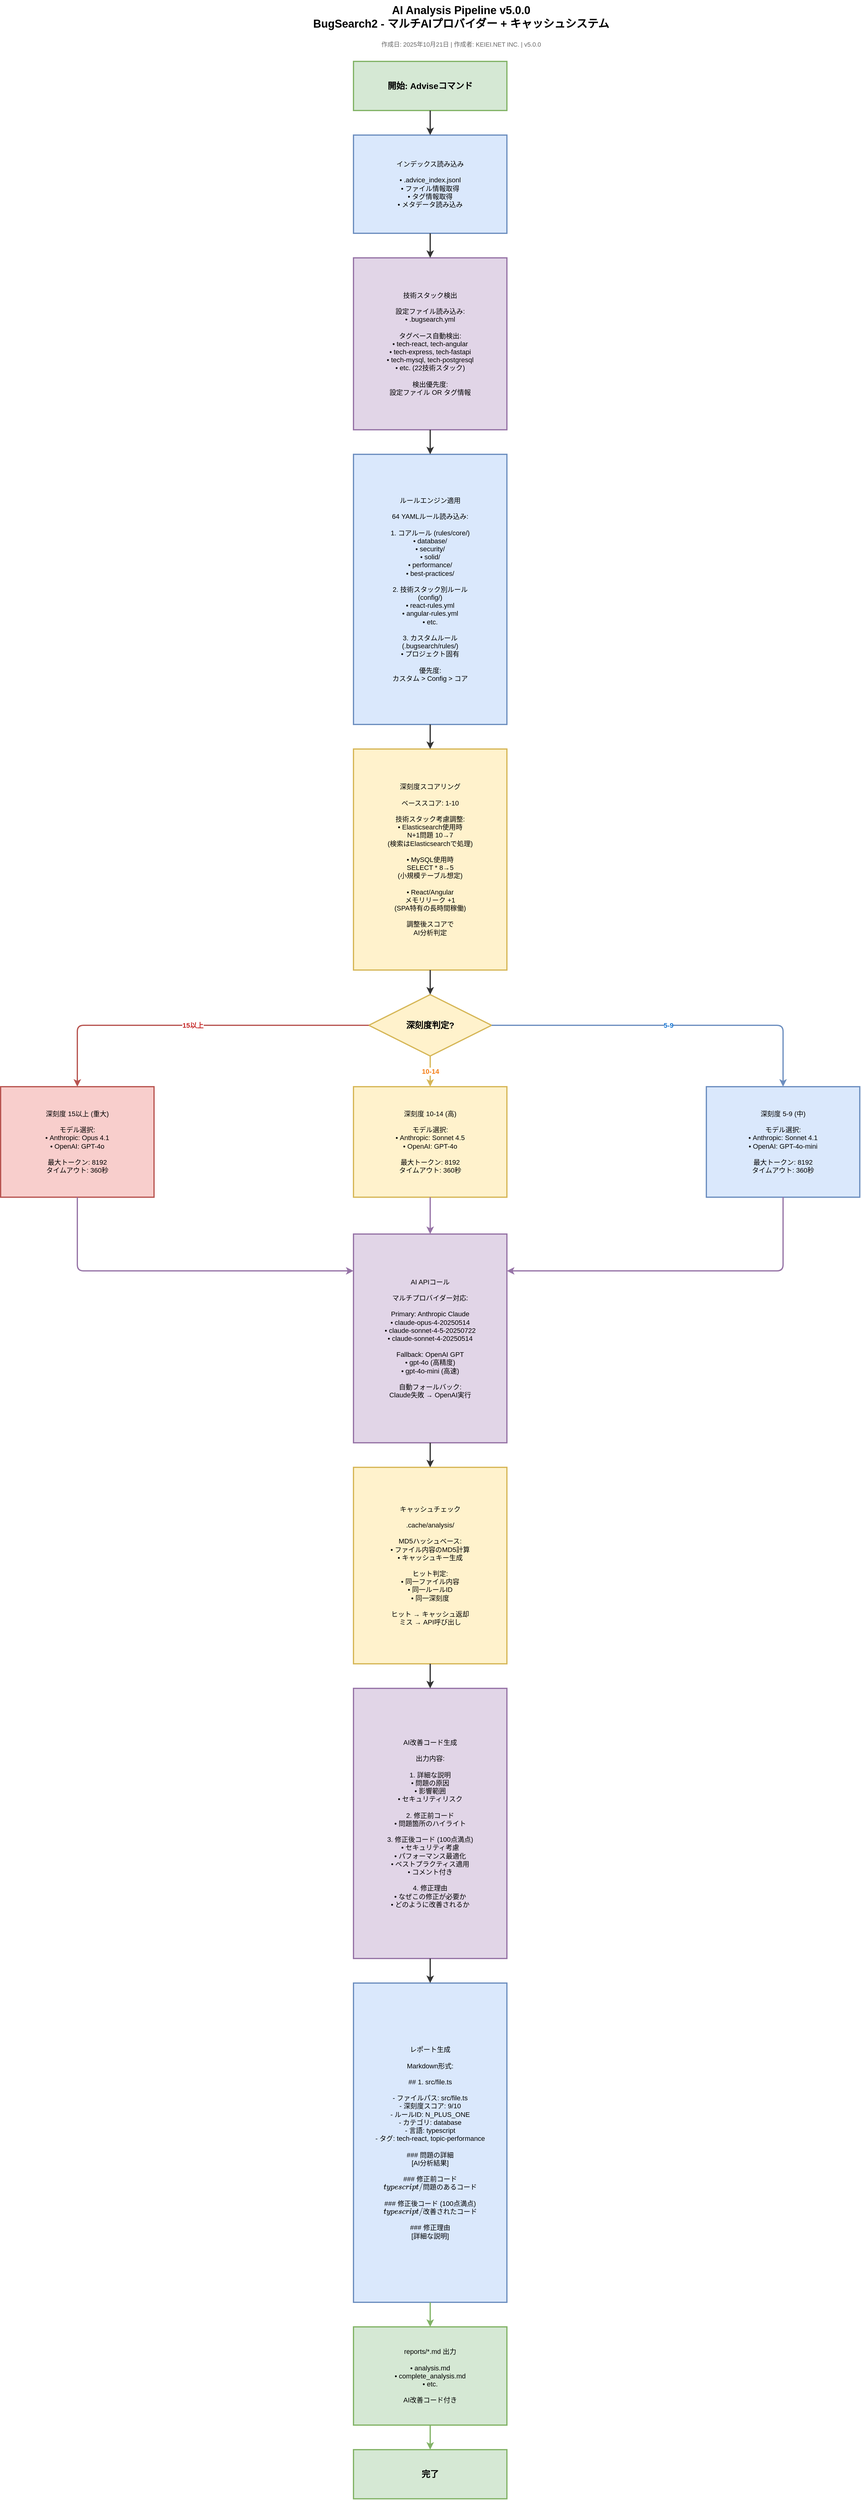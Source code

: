 <?xml version="1.0" encoding="UTF-8"?>
<mxfile type="device">
  <diagram name="AI Analysis Pipeline v5.0.0">
    <mxGraphModel dx="2000" dy="1200" grid="1" gridSize="10" background="#ffffff">
      <root>
        <mxCell id="0" />
        <mxCell id="1" parent="0" />

        <!-- タイトル -->
        <mxCell id="title" value="AI Analysis Pipeline v5.0.0&#xa;BugSearch2 - マルチAIプロバイダー + キャッシュシステム" style="text;html=1;fontSize=18;fontStyle=1;fontColor=#000000;align=center" vertex="1" parent="1">
          <mxGeometry x="700" y="30" width="700" height="60" as="geometry" />
        </mxCell>

        <!-- メタデータ -->
        <mxCell id="metadata" value="作成日: 2025年10月21日 | 作成者: KEIEI.NET INC. | v5.0.0" style="text;html=1;fontSize=10;fontColor=#666666;align=center" vertex="1" parent="1">
          <mxGeometry x="700" y="90" width="700" height="20" as="geometry" />
        </mxCell>

        <!-- 開始ノード -->
        <mxCell id="start" value="開始: Adviseコマンド" style="rounded=0;whiteSpace=wrap;html=1;spacing=10;spacingTop=10;spacingLeft=10;spacingRight=10;spacingBottom=10;fillColor=#d5e8d4;strokeColor=#82b366;fontColor=#000000;strokeWidth=2;fontSize=14;fontStyle=1" vertex="1" parent="1">
          <mxGeometry x="875" y="130" width="250" height="80" as="geometry" />
        </mxCell>

        <!-- インデックス読み込み -->
        <mxCell id="load_index" value="インデックス読み込み&#xa;&#xa;• .advice_index.jsonl&#xa;• ファイル情報取得&#xa;• タグ情報取得&#xa;• メタデータ読み込み" style="rounded=0;whiteSpace=wrap;html=1;spacing=10;spacingTop=10;spacingLeft=10;spacingRight=10;spacingBottom=10;fillColor=#dae8fc;strokeColor=#6c8ebf;fontColor=#000000;strokeWidth=2;fontSize=11" vertex="1" parent="1">
          <mxGeometry x="875" y="250" width="250" height="160" as="geometry" />
        </mxCell>

        <!-- 技術スタック検出 -->
        <mxCell id="tech_detect" value="技術スタック検出&#xa;&#xa;設定ファイル読み込み:&#xa;• .bugsearch.yml&#xa;&#xa;タグベース自動検出:&#xa;• tech-react, tech-angular&#xa;• tech-express, tech-fastapi&#xa;• tech-mysql, tech-postgresql&#xa;• etc. (22技術スタック)&#xa;&#xa;検出優先度:&#xa;設定ファイル OR タグ情報" style="rounded=0;whiteSpace=wrap;html=1;spacing=10;spacingTop=10;spacingLeft=10;spacingRight=10;spacingBottom=10;fillColor=#e1d5e7;strokeColor=#9673a6;fontColor=#000000;strokeWidth=2;fontSize=11" vertex="1" parent="1">
          <mxGeometry x="875" y="450" width="250" height="280" as="geometry" />
        </mxCell>

        <!-- ルールエンジン適用 -->
        <mxCell id="apply_rules" value="ルールエンジン適用&#xa;&#xa;64 YAMLルール読み込み:&#xa;&#xa;1. コアルール (rules/core/)&#xa;   • database/&#xa;   • security/&#xa;   • solid/&#xa;   • performance/&#xa;   • best-practices/&#xa;&#xa;2. 技術スタック別ルール&#xa;   (config/)&#xa;   • react-rules.yml&#xa;   • angular-rules.yml&#xa;   • etc.&#xa;&#xa;3. カスタムルール&#xa;   (.bugsearch/rules/)&#xa;   • プロジェクト固有&#xa;&#xa;優先度:&#xa;カスタム &gt; Config &gt; コア" style="rounded=0;whiteSpace=wrap;html=1;spacing=10;spacingTop=10;spacingLeft=10;spacingRight=10;spacingBottom=10;fillColor=#dae8fc;strokeColor=#6c8ebf;fontColor=#000000;strokeWidth=2;fontSize=11" vertex="1" parent="1">
          <mxGeometry x="875" y="770" width="250" height="440" as="geometry" />
        </mxCell>

        <!-- 深刻度スコアリング -->
        <mxCell id="severity_scoring" value="深刻度スコアリング&#xa;&#xa;ベーススコア: 1-10&#xa;&#xa;技術スタック考慮調整:&#xa;• Elasticsearch使用時&#xa;  N+1問題 10→7&#xa;  (検索はElasticsearchで処理)&#xa;&#xa;• MySQL使用時&#xa;  SELECT * 8→5&#xa;  (小規模テーブル想定)&#xa;&#xa;• React/Angular&#xa;  メモリリーク +1&#xa;  (SPA特有の長時間稼働)&#xa;&#xa;調整後スコアで&#xa;AI分析判定" style="rounded=0;whiteSpace=wrap;html=1;spacing=10;spacingTop=10;spacingLeft=10;spacingRight=10;spacingBottom=10;fillColor=#fff2cc;strokeColor=#d6b656;fontColor=#000000;strokeWidth=2;fontSize=11" vertex="1" parent="1">
          <mxGeometry x="875" y="1250" width="250" height="360" as="geometry" />
        </mxCell>

        <!-- AI分析判定分岐 -->
        <mxCell id="ai_decision" value="深刻度判定?" style="rhombus;whiteSpace=wrap;html=1;spacing=10;fillColor=#fff2cc;strokeColor=#d6b656;fontColor=#000000;strokeWidth=2;fontSize=14;fontStyle=1" vertex="1" parent="1">
          <mxGeometry x="900" y="1650" width="200" height="100" as="geometry" />
        </mxCell>

        <!-- 重大: Opus/GPT-4o -->
        <mxCell id="high_severity" value="深刻度 15以上 (重大)&#xa;&#xa;モデル選択:&#xa;• Anthropic: Opus 4.1&#xa;• OpenAI: GPT-4o&#xa;&#xa;最大トークン: 8192&#xa;タイムアウト: 360秒" style="rounded=0;whiteSpace=wrap;html=1;spacing=10;spacingTop=10;spacingLeft=10;spacingRight=10;spacingBottom=10;fillColor=#f8cecc;strokeColor=#b85450;fontColor=#000000;strokeWidth=2;fontSize=11" vertex="1" parent="1">
          <mxGeometry x="300" y="1800" width="250" height="180" as="geometry" />
        </mxCell>

        <!-- 中: Sonnet/GPT-4o -->
        <mxCell id="medium_severity" value="深刻度 10-14 (高)&#xa;&#xa;モデル選択:&#xa;• Anthropic: Sonnet 4.5&#xa;• OpenAI: GPT-4o&#xa;&#xa;最大トークン: 8192&#xa;タイムアウト: 360秒" style="rounded=0;whiteSpace=wrap;html=1;spacing=10;spacingTop=10;spacingLeft=10;spacingRight=10;spacingBottom=10;fillColor=#fff2cc;strokeColor=#d6b656;fontColor=#000000;strokeWidth=2;fontSize=11" vertex="1" parent="1">
          <mxGeometry x="875" y="1800" width="250" height="180" as="geometry" />
        </mxCell>

        <!-- 低: Sonnet/GPT-4o-mini -->
        <mxCell id="low_severity" value="深刻度 5-9 (中)&#xa;&#xa;モデル選択:&#xa;• Anthropic: Sonnet 4.1&#xa;• OpenAI: GPT-4o-mini&#xa;&#xa;最大トークン: 8192&#xa;タイムアウト: 360秒" style="rounded=0;whiteSpace=wrap;html=1;spacing=10;spacingTop=10;spacingLeft=10;spacingRight=10;spacingBottom=10;fillColor=#dae8fc;strokeColor=#6c8ebf;fontColor=#000000;strokeWidth=2;fontSize=11" vertex="1" parent="1">
          <mxGeometry x="1450" y="1800" width="250" height="180" as="geometry" />
        </mxCell>

        <!-- AI APIコール -->
        <mxCell id="ai_call" value="AI APIコール&#xa;&#xa;マルチプロバイダー対応:&#xa;&#xa;Primary: Anthropic Claude&#xa;• claude-opus-4-20250514&#xa;• claude-sonnet-4-5-20250722&#xa;• claude-sonnet-4-20250514&#xa;&#xa;Fallback: OpenAI GPT&#xa;• gpt-4o (高精度)&#xa;• gpt-4o-mini (高速)&#xa;&#xa;自動フォールバック:&#xa;Claude失敗 → OpenAI実行" style="rounded=0;whiteSpace=wrap;html=1;spacing=10;spacingTop=10;spacingLeft=10;spacingRight=10;spacingBottom=10;fillColor=#e1d5e7;strokeColor=#9673a6;fontColor=#000000;strokeWidth=2;fontSize=11" vertex="1" parent="1">
          <mxGeometry x="875" y="2040" width="250" height="340" as="geometry" />
        </mxCell>

        <!-- キャッシュチェック -->
        <mxCell id="cache_check" value="キャッシュチェック&#xa;&#xa;.cache/analysis/&#xa;&#xa;MD5ハッシュベース:&#xa;• ファイル内容のMD5計算&#xa;• キャッシュキー生成&#xa;&#xa;ヒット判定:&#xa;• 同一ファイル内容&#xa;• 同一ルールID&#xa;• 同一深刻度&#xa;&#xa;ヒット → キャッシュ返却&#xa;ミス → API呼び出し" style="rounded=0;whiteSpace=wrap;html=1;spacing=10;spacingTop=10;spacingLeft=10;spacingRight=10;spacingBottom=10;fillColor=#fff2cc;strokeColor=#d6b656;fontColor=#000000;strokeWidth=2;fontSize=11" vertex="1" parent="1">
          <mxGeometry x="875" y="2420" width="250" height="320" as="geometry" />
        </mxCell>

        <!-- AI改善コード生成 -->
        <mxCell id="improvement" value="AI改善コード生成&#xa;&#xa;出力内容:&#xa;&#xa;1. 詳細な説明&#xa;   • 問題の原因&#xa;   • 影響範囲&#xa;   • セキュリティリスク&#xa;&#xa;2. 修正前コード&#xa;   • 問題箇所のハイライト&#xa;&#xa;3. 修正後コード (100点満点)&#xa;   • セキュリティ考慮&#xa;   • パフォーマンス最適化&#xa;   • ベストプラクティス適用&#xa;   • コメント付き&#xa;&#xa;4. 修正理由&#xa;   • なぜこの修正が必要か&#xa;   • どのように改善されるか" style="rounded=0;whiteSpace=wrap;html=1;spacing=10;spacingTop=10;spacingLeft=10;spacingRight=10;spacingBottom=10;fillColor=#e1d5e7;strokeColor=#9673a6;fontColor=#000000;strokeWidth=2;fontSize=11" vertex="1" parent="1">
          <mxGeometry x="875" y="2780" width="250" height="440" as="geometry" />
        </mxCell>

        <!-- レポート生成 -->
        <mxCell id="report" value="レポート生成&#xa;&#xa;Markdown形式:&#xa;&#xa;## 1. src/file.ts&#xa;&#xa;- ファイルパス: src/file.ts&#xa;- 深刻度スコア: 9/10&#xa;- ルールID: N_PLUS_ONE&#xa;- カテゴリ: database&#xa;- 言語: typescript&#xa;- タグ: tech-react, topic-performance&#xa;&#xa;### 問題の詳細&#xa;[AI分析結果]&#xa;&#xa;### 修正前コード&#xa;```typescript&#xa;// 問題のあるコード&#xa;```&#xa;&#xa;### 修正後コード (100点満点)&#xa;```typescript&#xa;// 改善されたコード&#xa;```&#xa;&#xa;### 修正理由&#xa;[詳細な説明]" style="rounded=0;whiteSpace=wrap;html=1;spacing=10;spacingTop=10;spacingLeft=10;spacingRight=10;spacingBottom=10;fillColor=#dae8fc;strokeColor=#6c8ebf;fontColor=#000000;strokeWidth=2;fontSize=11" vertex="1" parent="1">
          <mxGeometry x="875" y="3260" width="250" height="520" as="geometry" />
        </mxCell>

        <!-- reports/*.md 出力 -->
        <mxCell id="output" value="reports/*.md 出力&#xa;&#xa;• analysis.md&#xa;• complete_analysis.md&#xa;• etc.&#xa;&#xa;AI改善コード付き" style="rounded=0;whiteSpace=wrap;html=1;spacing=10;spacingTop=10;spacingLeft=10;spacingRight=10;spacingBottom=10;fillColor=#d5e8d4;strokeColor=#82b366;fontColor=#000000;strokeWidth=2;fontSize=11" vertex="1" parent="1">
          <mxGeometry x="875" y="3820" width="250" height="160" as="geometry" />
        </mxCell>

        <!-- 完了 -->
        <mxCell id="complete" value="完了" style="rounded=0;whiteSpace=wrap;html=1;spacing=10;spacingTop=10;spacingLeft=10;spacingRight=10;spacingBottom=10;fillColor=#d5e8d4;strokeColor=#82b366;fontColor=#000000;strokeWidth=2;fontSize=14;fontStyle=1" vertex="1" parent="1">
          <mxGeometry x="875" y="4020" width="250" height="80" as="geometry" />
        </mxCell>

        <!-- 接続線 -->
        <mxCell id="flow1" value="" style="endArrow=classic;html=1;strokeColor=#333333;strokeWidth=2;edgeStyle=orthogonalEdgeStyle" edge="1" parent="1" source="start" target="load_index">
          <mxGeometry relative="1" as="geometry" />
        </mxCell>

        <mxCell id="flow2" value="" style="endArrow=classic;html=1;strokeColor=#333333;strokeWidth=2;edgeStyle=orthogonalEdgeStyle" edge="1" parent="1" source="load_index" target="tech_detect">
          <mxGeometry relative="1" as="geometry" />
        </mxCell>

        <mxCell id="flow3" value="" style="endArrow=classic;html=1;strokeColor=#333333;strokeWidth=2;edgeStyle=orthogonalEdgeStyle" edge="1" parent="1" source="tech_detect" target="apply_rules">
          <mxGeometry relative="1" as="geometry" />
        </mxCell>

        <mxCell id="flow4" value="" style="endArrow=classic;html=1;strokeColor=#333333;strokeWidth=2;edgeStyle=orthogonalEdgeStyle" edge="1" parent="1" source="apply_rules" target="severity_scoring">
          <mxGeometry relative="1" as="geometry" />
        </mxCell>

        <mxCell id="flow5" value="" style="endArrow=classic;html=1;strokeColor=#333333;strokeWidth=2;edgeStyle=orthogonalEdgeStyle" edge="1" parent="1" source="severity_scoring" target="ai_decision">
          <mxGeometry relative="1" as="geometry" />
        </mxCell>

        <!-- 分岐線 -->
        <mxCell id="flow_high" value="15以上" style="endArrow=classic;html=1;strokeColor=#b85450;strokeWidth=2;fontColor=#c62828;fontSize=11;fontStyle=1;labelBackgroundColor=#FFFFFF;labelBorderColor=none;edgeStyle=orthogonalEdgeStyle" edge="1" parent="1" source="ai_decision" target="high_severity">
          <mxGeometry relative="1" as="geometry">
            <Array as="points">
              <mxPoint x="425" y="1700" />
            </Array>
          </mxGeometry>
        </mxCell>

        <mxCell id="flow_medium" value="10-14" style="endArrow=classic;html=1;strokeColor=#d6b656;strokeWidth=2;fontColor=#f57f17;fontSize=11;fontStyle=1;labelBackgroundColor=#FFFFFF;labelBorderColor=none;edgeStyle=orthogonalEdgeStyle" edge="1" parent="1" source="ai_decision" target="medium_severity">
          <mxGeometry relative="1" as="geometry" />
        </mxCell>

        <mxCell id="flow_low" value="5-9" style="endArrow=classic;html=1;strokeColor=#6c8ebf;strokeWidth=2;fontColor=#1976d2;fontSize=11;fontStyle=1;labelBackgroundColor=#FFFFFF;labelBorderColor=none;edgeStyle=orthogonalEdgeStyle" edge="1" parent="1" source="ai_decision" target="low_severity">
          <mxGeometry relative="1" as="geometry">
            <Array as="points">
              <mxPoint x="1575" y="1700" />
            </Array>
          </mxGeometry>
        </mxCell>

        <!-- 合流線 -->
        <mxCell id="flow_high2" value="" style="endArrow=classic;html=1;strokeColor=#9673a6;strokeWidth=2;edgeStyle=orthogonalEdgeStyle" edge="1" parent="1" source="high_severity" target="ai_call">
          <mxGeometry relative="1" as="geometry">
            <Array as="points">
              <mxPoint x="425" y="2100" />
              <mxPoint x="1000" y="2100" />
            </Array>
          </mxGeometry>
        </mxCell>

        <mxCell id="flow_medium2" value="" style="endArrow=classic;html=1;strokeColor=#9673a6;strokeWidth=2;edgeStyle=orthogonalEdgeStyle" edge="1" parent="1" source="medium_severity" target="ai_call">
          <mxGeometry relative="1" as="geometry" />
        </mxCell>

        <mxCell id="flow_low2" value="" style="endArrow=classic;html=1;strokeColor=#9673a6;strokeWidth=2;edgeStyle=orthogonalEdgeStyle" edge="1" parent="1" source="low_severity" target="ai_call">
          <mxGeometry relative="1" as="geometry">
            <Array as="points">
              <mxPoint x="1575" y="2100" />
              <mxPoint x="1000" y="2100" />
            </Array>
          </mxGeometry>
        </mxCell>

        <mxCell id="flow6" value="" style="endArrow=classic;html=1;strokeColor=#333333;strokeWidth=2;edgeStyle=orthogonalEdgeStyle" edge="1" parent="1" source="ai_call" target="cache_check">
          <mxGeometry relative="1" as="geometry" />
        </mxCell>

        <mxCell id="flow7" value="" style="endArrow=classic;html=1;strokeColor=#333333;strokeWidth=2;edgeStyle=orthogonalEdgeStyle" edge="1" parent="1" source="cache_check" target="improvement">
          <mxGeometry relative="1" as="geometry" />
        </mxCell>

        <mxCell id="flow8" value="" style="endArrow=classic;html=1;strokeColor=#333333;strokeWidth=2;edgeStyle=orthogonalEdgeStyle" edge="1" parent="1" source="improvement" target="report">
          <mxGeometry relative="1" as="geometry" />
        </mxCell>

        <mxCell id="flow9" value="" style="endArrow=classic;html=1;strokeColor=#82b366;strokeWidth=2;edgeStyle=orthogonalEdgeStyle" edge="1" parent="1" source="report" target="output">
          <mxGeometry relative="1" as="geometry" />
        </mxCell>

        <mxCell id="flow10" value="" style="endArrow=classic;html=1;strokeColor=#82b366;strokeWidth=2;edgeStyle=orthogonalEdgeStyle" edge="1" parent="1" source="output" target="complete">
          <mxGeometry relative="1" as="geometry" />
        </mxCell>

      </root>
    </mxGraphModel>
  </diagram>
</mxfile>
